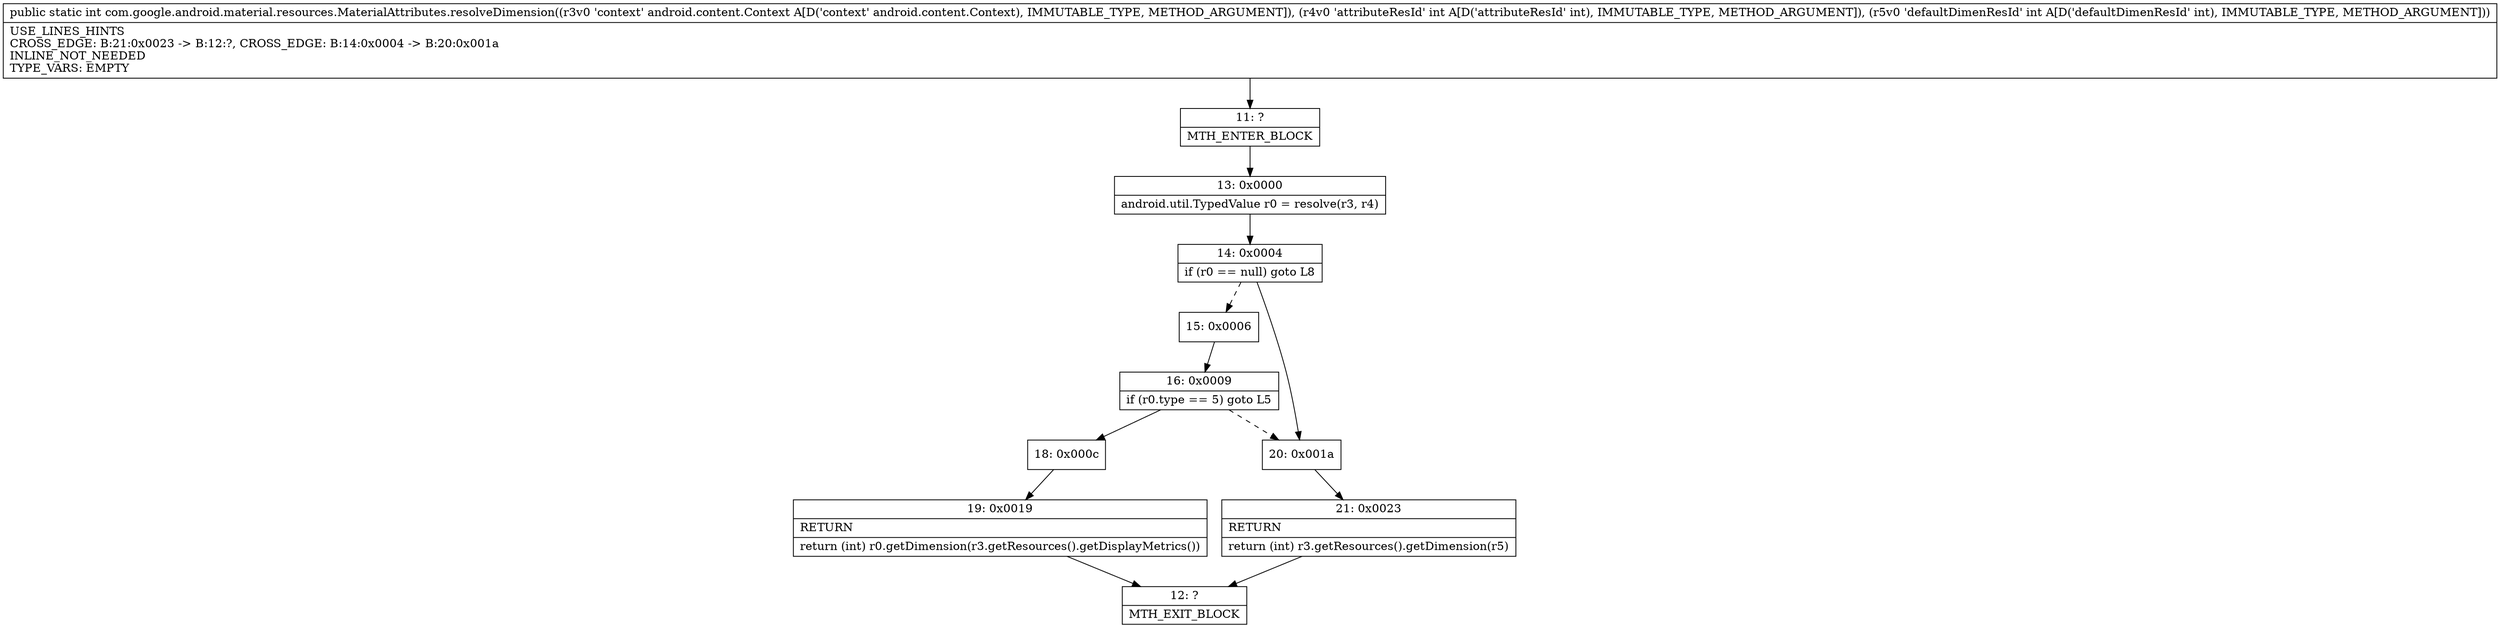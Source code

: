 digraph "CFG forcom.google.android.material.resources.MaterialAttributes.resolveDimension(Landroid\/content\/Context;II)I" {
Node_11 [shape=record,label="{11\:\ ?|MTH_ENTER_BLOCK\l}"];
Node_13 [shape=record,label="{13\:\ 0x0000|android.util.TypedValue r0 = resolve(r3, r4)\l}"];
Node_14 [shape=record,label="{14\:\ 0x0004|if (r0 == null) goto L8\l}"];
Node_15 [shape=record,label="{15\:\ 0x0006}"];
Node_16 [shape=record,label="{16\:\ 0x0009|if (r0.type == 5) goto L5\l}"];
Node_18 [shape=record,label="{18\:\ 0x000c}"];
Node_19 [shape=record,label="{19\:\ 0x0019|RETURN\l|return (int) r0.getDimension(r3.getResources().getDisplayMetrics())\l}"];
Node_12 [shape=record,label="{12\:\ ?|MTH_EXIT_BLOCK\l}"];
Node_20 [shape=record,label="{20\:\ 0x001a}"];
Node_21 [shape=record,label="{21\:\ 0x0023|RETURN\l|return (int) r3.getResources().getDimension(r5)\l}"];
MethodNode[shape=record,label="{public static int com.google.android.material.resources.MaterialAttributes.resolveDimension((r3v0 'context' android.content.Context A[D('context' android.content.Context), IMMUTABLE_TYPE, METHOD_ARGUMENT]), (r4v0 'attributeResId' int A[D('attributeResId' int), IMMUTABLE_TYPE, METHOD_ARGUMENT]), (r5v0 'defaultDimenResId' int A[D('defaultDimenResId' int), IMMUTABLE_TYPE, METHOD_ARGUMENT]))  | USE_LINES_HINTS\lCROSS_EDGE: B:21:0x0023 \-\> B:12:?, CROSS_EDGE: B:14:0x0004 \-\> B:20:0x001a\lINLINE_NOT_NEEDED\lTYPE_VARS: EMPTY\l}"];
MethodNode -> Node_11;Node_11 -> Node_13;
Node_13 -> Node_14;
Node_14 -> Node_15[style=dashed];
Node_14 -> Node_20;
Node_15 -> Node_16;
Node_16 -> Node_18;
Node_16 -> Node_20[style=dashed];
Node_18 -> Node_19;
Node_19 -> Node_12;
Node_20 -> Node_21;
Node_21 -> Node_12;
}

